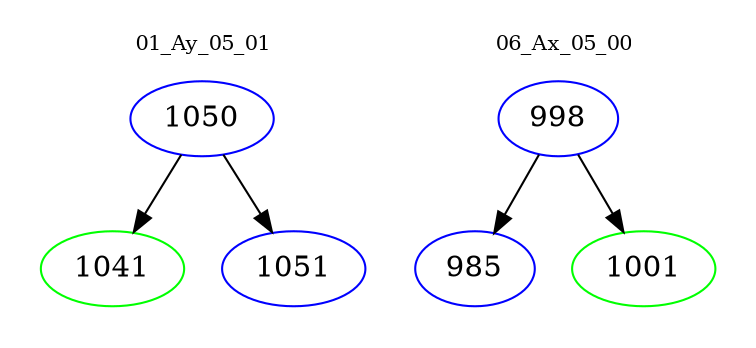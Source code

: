 digraph{
subgraph cluster_0 {
color = white
label = "01_Ay_05_01";
fontsize=10;
T0_1050 [label="1050", color="blue"]
T0_1050 -> T0_1041 [color="black"]
T0_1041 [label="1041", color="green"]
T0_1050 -> T0_1051 [color="black"]
T0_1051 [label="1051", color="blue"]
}
subgraph cluster_1 {
color = white
label = "06_Ax_05_00";
fontsize=10;
T1_998 [label="998", color="blue"]
T1_998 -> T1_985 [color="black"]
T1_985 [label="985", color="blue"]
T1_998 -> T1_1001 [color="black"]
T1_1001 [label="1001", color="green"]
}
}
